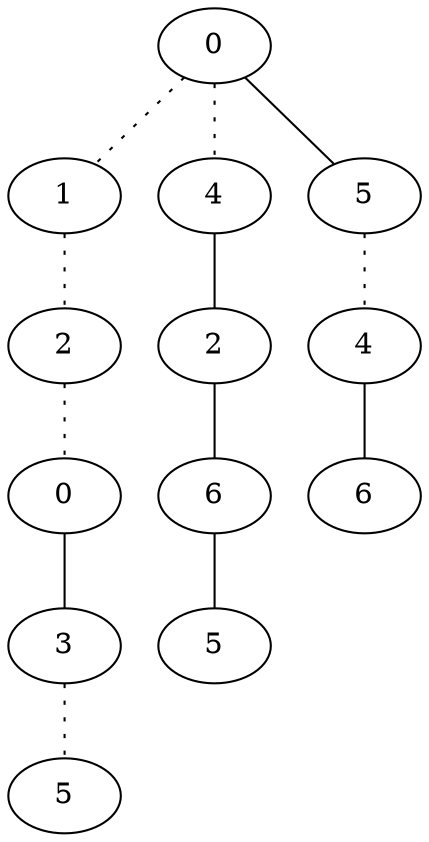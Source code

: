 graph {
a0[label=0];
a1[label=1];
a2[label=2];
a3[label=0];
a4[label=3];
a5[label=5];
a6[label=4];
a7[label=2];
a8[label=6];
a9[label=5];
a10[label=5];
a11[label=4];
a12[label=6];
a0 -- a1 [style=dotted];
a0 -- a6 [style=dotted];
a0 -- a10;
a1 -- a2 [style=dotted];
a2 -- a3 [style=dotted];
a3 -- a4;
a4 -- a5 [style=dotted];
a6 -- a7;
a7 -- a8;
a8 -- a9;
a10 -- a11 [style=dotted];
a11 -- a12;
}
